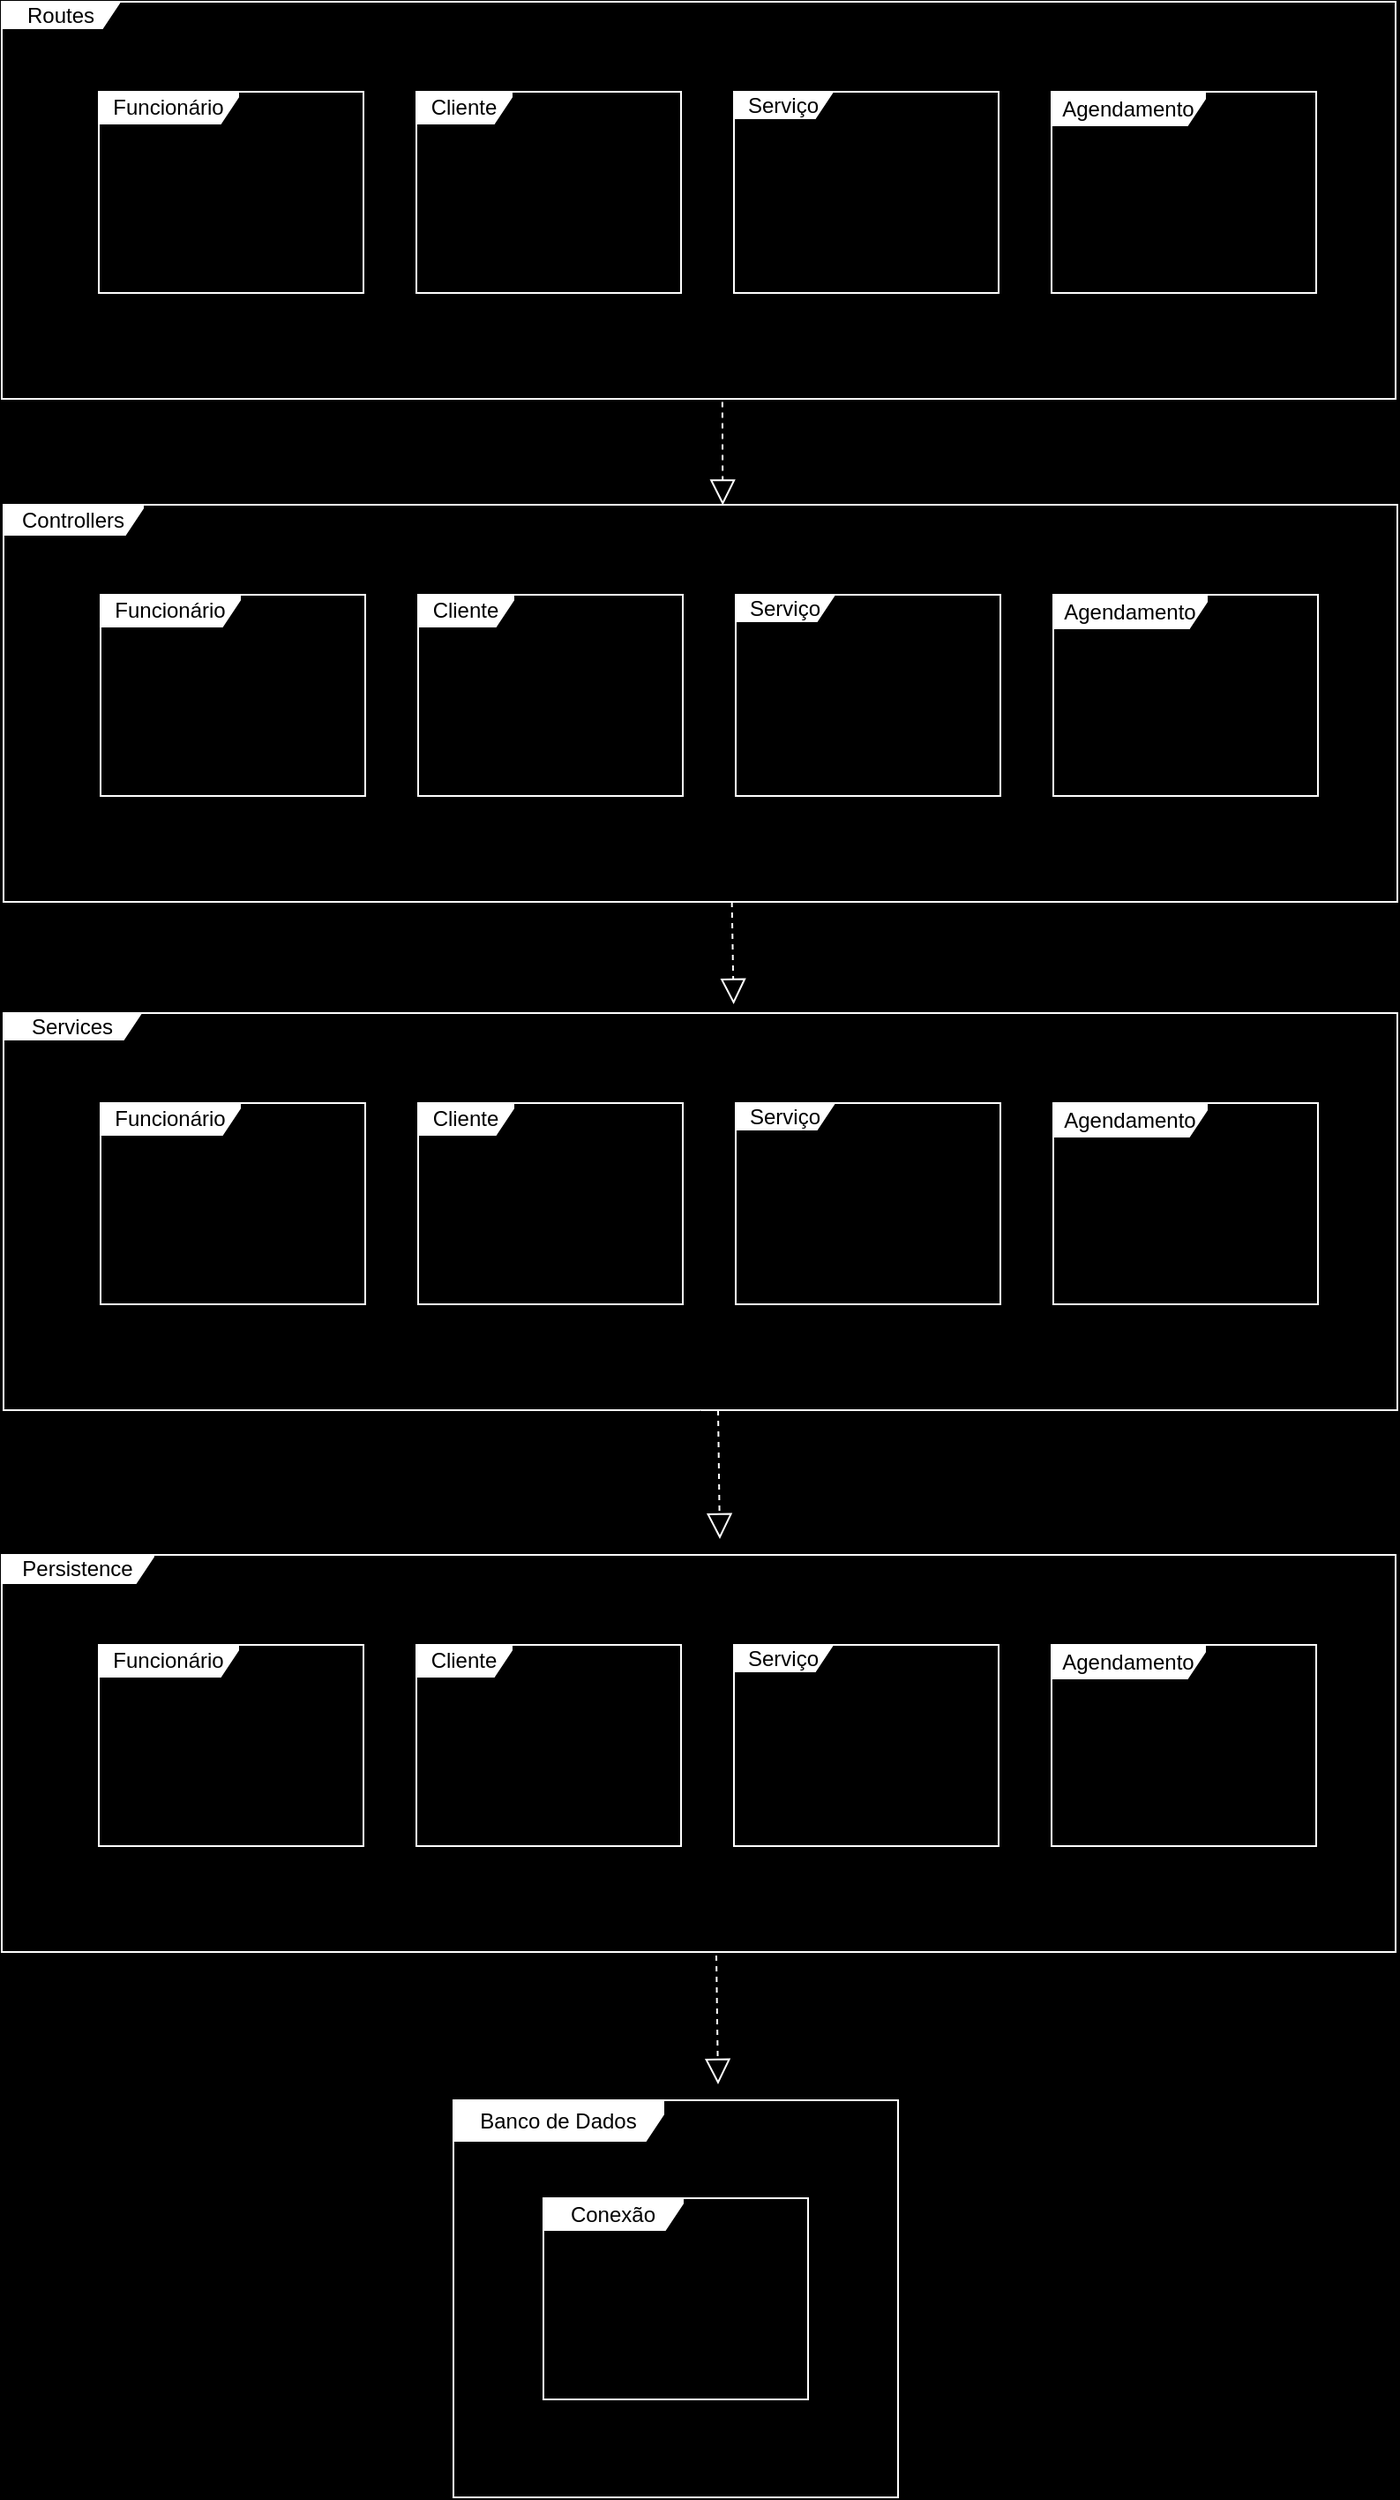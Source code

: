 <mxfile version="24.7.6">
  <diagram name="Page-1" id="FOhUxrXv-Ue5N67ZO-9H">
    <mxGraphModel dx="1687" dy="973" grid="0" gridSize="10" guides="1" tooltips="1" connect="1" arrows="1" fold="1" page="1" pageScale="1" pageWidth="827" pageHeight="1169" background="#000000" math="0" shadow="0">
      <root>
        <mxCell id="0" />
        <mxCell id="1" parent="0" />
        <mxCell id="mU7rL2PEwyQTc8y73k9K-4" value="Routes" style="shape=umlFrame;whiteSpace=wrap;html=1;pointerEvents=0;strokeColor=#FFFFFF;width=67;height=15;" vertex="1" parent="1">
          <mxGeometry x="18" y="38" width="790" height="225" as="geometry" />
        </mxCell>
        <mxCell id="mU7rL2PEwyQTc8y73k9K-5" value="Funcionário" style="shape=umlFrame;whiteSpace=wrap;html=1;pointerEvents=0;strokeColor=#FFFFFF;width=79;height=18;" vertex="1" parent="1">
          <mxGeometry x="73" y="89" width="150" height="114" as="geometry" />
        </mxCell>
        <mxCell id="mU7rL2PEwyQTc8y73k9K-6" value="Agendamento" style="shape=umlFrame;whiteSpace=wrap;html=1;pointerEvents=0;strokeColor=#FFFFFF;width=87;height=19;" vertex="1" parent="1">
          <mxGeometry x="613" y="89" width="150" height="114" as="geometry" />
        </mxCell>
        <mxCell id="mU7rL2PEwyQTc8y73k9K-7" value="Serviço" style="shape=umlFrame;whiteSpace=wrap;html=1;pointerEvents=0;strokeColor=#FFFFFF;width=56;height=15;" vertex="1" parent="1">
          <mxGeometry x="433" y="89" width="150" height="114" as="geometry" />
        </mxCell>
        <mxCell id="mU7rL2PEwyQTc8y73k9K-8" value="Cliente" style="shape=umlFrame;whiteSpace=wrap;html=1;pointerEvents=0;strokeColor=#FFFFFF;width=54;height=18;" vertex="1" parent="1">
          <mxGeometry x="253" y="89" width="150" height="114" as="geometry" />
        </mxCell>
        <mxCell id="mU7rL2PEwyQTc8y73k9K-39" value="Controllers" style="shape=umlFrame;whiteSpace=wrap;html=1;pointerEvents=0;strokeColor=#FFFFFF;width=79;height=17;" vertex="1" parent="1">
          <mxGeometry x="19" y="323" width="790" height="225" as="geometry" />
        </mxCell>
        <mxCell id="mU7rL2PEwyQTc8y73k9K-40" value="Funcionário" style="shape=umlFrame;whiteSpace=wrap;html=1;pointerEvents=0;strokeColor=#FFFFFF;width=79;height=18;" vertex="1" parent="1">
          <mxGeometry x="74" y="374" width="150" height="114" as="geometry" />
        </mxCell>
        <mxCell id="mU7rL2PEwyQTc8y73k9K-41" value="Agendamento" style="shape=umlFrame;whiteSpace=wrap;html=1;pointerEvents=0;strokeColor=#FFFFFF;width=87;height=19;" vertex="1" parent="1">
          <mxGeometry x="614" y="374" width="150" height="114" as="geometry" />
        </mxCell>
        <mxCell id="mU7rL2PEwyQTc8y73k9K-42" value="Serviço" style="shape=umlFrame;whiteSpace=wrap;html=1;pointerEvents=0;strokeColor=#FFFFFF;width=56;height=15;" vertex="1" parent="1">
          <mxGeometry x="434" y="374" width="150" height="114" as="geometry" />
        </mxCell>
        <mxCell id="mU7rL2PEwyQTc8y73k9K-43" value="Cliente" style="shape=umlFrame;whiteSpace=wrap;html=1;pointerEvents=0;strokeColor=#FFFFFF;width=54;height=18;" vertex="1" parent="1">
          <mxGeometry x="254" y="374" width="150" height="114" as="geometry" />
        </mxCell>
        <mxCell id="mU7rL2PEwyQTc8y73k9K-44" value="Services" style="shape=umlFrame;whiteSpace=wrap;html=1;pointerEvents=0;strokeColor=#FFFFFF;width=78;height=15;" vertex="1" parent="1">
          <mxGeometry x="19" y="611" width="790" height="225" as="geometry" />
        </mxCell>
        <mxCell id="mU7rL2PEwyQTc8y73k9K-45" value="Funcionário" style="shape=umlFrame;whiteSpace=wrap;html=1;pointerEvents=0;strokeColor=#FFFFFF;width=79;height=18;" vertex="1" parent="1">
          <mxGeometry x="74" y="662" width="150" height="114" as="geometry" />
        </mxCell>
        <mxCell id="mU7rL2PEwyQTc8y73k9K-46" value="Agendamento" style="shape=umlFrame;whiteSpace=wrap;html=1;pointerEvents=0;strokeColor=#FFFFFF;width=87;height=19;" vertex="1" parent="1">
          <mxGeometry x="614" y="662" width="150" height="114" as="geometry" />
        </mxCell>
        <mxCell id="mU7rL2PEwyQTc8y73k9K-47" value="Serviço" style="shape=umlFrame;whiteSpace=wrap;html=1;pointerEvents=0;strokeColor=#FFFFFF;width=56;height=15;" vertex="1" parent="1">
          <mxGeometry x="434" y="662" width="150" height="114" as="geometry" />
        </mxCell>
        <mxCell id="mU7rL2PEwyQTc8y73k9K-48" value="Cliente" style="shape=umlFrame;whiteSpace=wrap;html=1;pointerEvents=0;strokeColor=#FFFFFF;width=54;height=18;" vertex="1" parent="1">
          <mxGeometry x="254" y="662" width="150" height="114" as="geometry" />
        </mxCell>
        <mxCell id="mU7rL2PEwyQTc8y73k9K-62" value="" style="edgeStyle=orthogonalEdgeStyle;rounded=0;orthogonalLoop=1;jettySize=auto;html=1;" edge="1" parent="1" source="mU7rL2PEwyQTc8y73k9K-49" target="mU7rL2PEwyQTc8y73k9K-44">
          <mxGeometry relative="1" as="geometry" />
        </mxCell>
        <mxCell id="mU7rL2PEwyQTc8y73k9K-49" value="Persistence" style="shape=umlFrame;whiteSpace=wrap;html=1;pointerEvents=0;strokeColor=#FFFFFF;width=86;height=16;" vertex="1" parent="1">
          <mxGeometry x="18" y="918" width="790" height="225" as="geometry" />
        </mxCell>
        <mxCell id="mU7rL2PEwyQTc8y73k9K-50" value="Funcionário" style="shape=umlFrame;whiteSpace=wrap;html=1;pointerEvents=0;strokeColor=#FFFFFF;width=79;height=18;" vertex="1" parent="1">
          <mxGeometry x="73" y="969" width="150" height="114" as="geometry" />
        </mxCell>
        <mxCell id="mU7rL2PEwyQTc8y73k9K-51" value="Agendamento" style="shape=umlFrame;whiteSpace=wrap;html=1;pointerEvents=0;strokeColor=#FFFFFF;width=87;height=19;" vertex="1" parent="1">
          <mxGeometry x="613" y="969" width="150" height="114" as="geometry" />
        </mxCell>
        <mxCell id="mU7rL2PEwyQTc8y73k9K-52" value="Serviço" style="shape=umlFrame;whiteSpace=wrap;html=1;pointerEvents=0;strokeColor=#FFFFFF;width=56;height=15;" vertex="1" parent="1">
          <mxGeometry x="433" y="969" width="150" height="114" as="geometry" />
        </mxCell>
        <mxCell id="mU7rL2PEwyQTc8y73k9K-53" value="Cliente" style="shape=umlFrame;whiteSpace=wrap;html=1;pointerEvents=0;strokeColor=#FFFFFF;width=54;height=18;" vertex="1" parent="1">
          <mxGeometry x="253" y="969" width="150" height="114" as="geometry" />
        </mxCell>
        <mxCell id="mU7rL2PEwyQTc8y73k9K-54" value="Banco de Dados" style="shape=umlFrame;whiteSpace=wrap;html=1;pointerEvents=0;strokeColor=#FFFFFF;width=119;height=23;" vertex="1" parent="1">
          <mxGeometry x="274" y="1227" width="252" height="225" as="geometry" />
        </mxCell>
        <mxCell id="mU7rL2PEwyQTc8y73k9K-55" value="Conexão" style="shape=umlFrame;whiteSpace=wrap;html=1;pointerEvents=0;strokeColor=#FFFFFF;width=79;height=18;" vertex="1" parent="1">
          <mxGeometry x="325" y="1282.5" width="150" height="114" as="geometry" />
        </mxCell>
        <mxCell id="mU7rL2PEwyQTc8y73k9K-59" value="" style="endArrow=block;dashed=1;endFill=0;endSize=12;html=1;rounded=0;exitX=0.517;exitY=1.008;exitDx=0;exitDy=0;exitPerimeter=0;strokeColor=#FFFFFF;entryX=0.516;entryY=0.001;entryDx=0;entryDy=0;entryPerimeter=0;" edge="1" parent="1" source="mU7rL2PEwyQTc8y73k9K-4" target="mU7rL2PEwyQTc8y73k9K-39">
          <mxGeometry width="160" relative="1" as="geometry">
            <mxPoint x="147" y="404" as="sourcePoint" />
            <mxPoint x="307" y="404" as="targetPoint" />
          </mxGeometry>
        </mxCell>
        <mxCell id="mU7rL2PEwyQTc8y73k9K-60" value="" style="endArrow=block;dashed=1;endFill=0;endSize=12;html=1;rounded=0;exitX=0.517;exitY=1.008;exitDx=0;exitDy=0;exitPerimeter=0;strokeColor=#FFFFFF;entryX=0.516;entryY=0.001;entryDx=0;entryDy=0;entryPerimeter=0;" edge="1" parent="1">
          <mxGeometry width="160" relative="1" as="geometry">
            <mxPoint x="431.82" y="548" as="sourcePoint" />
            <mxPoint x="432.82" y="606" as="targetPoint" />
          </mxGeometry>
        </mxCell>
        <mxCell id="mU7rL2PEwyQTc8y73k9K-61" value="" style="endArrow=block;dashed=1;endFill=0;endSize=12;html=1;rounded=0;exitX=0.517;exitY=1.008;exitDx=0;exitDy=0;exitPerimeter=0;strokeColor=#FFFFFF;" edge="1" parent="1">
          <mxGeometry width="160" relative="1" as="geometry">
            <mxPoint x="424" y="836" as="sourcePoint" />
            <mxPoint x="425" y="909" as="targetPoint" />
          </mxGeometry>
        </mxCell>
        <mxCell id="mU7rL2PEwyQTc8y73k9K-63" value="" style="endArrow=block;dashed=1;endFill=0;endSize=12;html=1;rounded=0;exitX=0.517;exitY=1.008;exitDx=0;exitDy=0;exitPerimeter=0;strokeColor=#FFFFFF;" edge="1" parent="1">
          <mxGeometry width="160" relative="1" as="geometry">
            <mxPoint x="423" y="1145" as="sourcePoint" />
            <mxPoint x="424" y="1218" as="targetPoint" />
          </mxGeometry>
        </mxCell>
      </root>
    </mxGraphModel>
  </diagram>
</mxfile>
